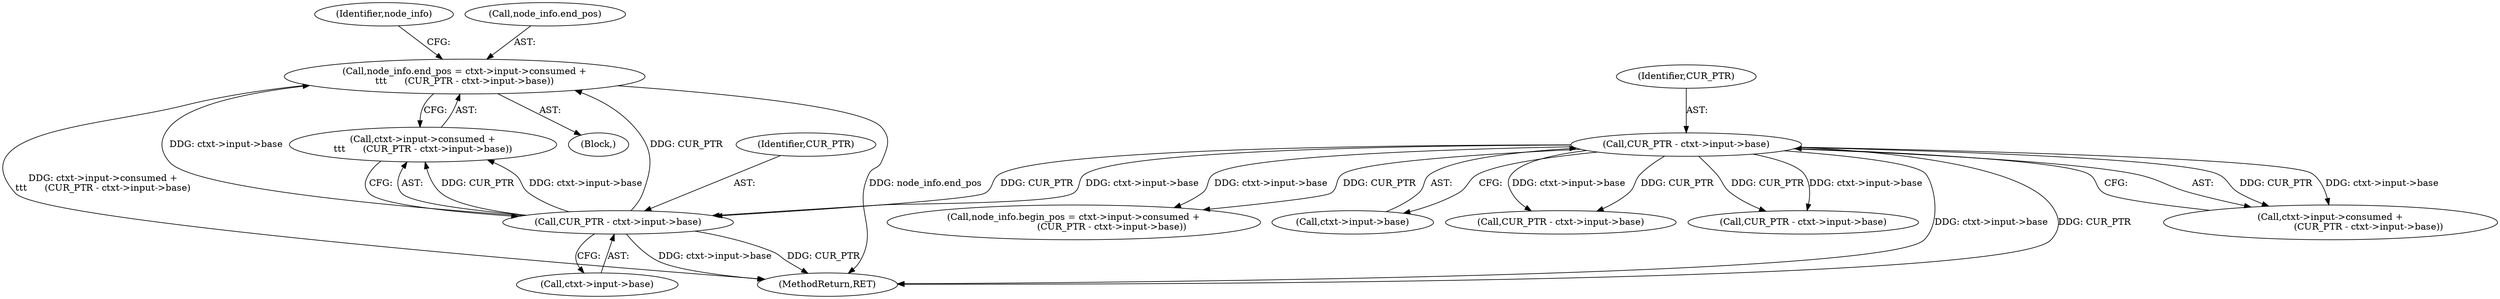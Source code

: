 digraph "0_Chrome_44a637b47793512bfb1d2589d43b8dc492a97629@integer" {
"1000481" [label="(Call,node_info.end_pos = ctxt->input->consumed +\n\t\t\t      (CUR_PTR - ctxt->input->base))"];
"1000491" [label="(Call,CUR_PTR - ctxt->input->base)"];
"1000174" [label="(Call,CUR_PTR - ctxt->input->base)"];
"1000485" [label="(Call,ctxt->input->consumed +\n\t\t\t      (CUR_PTR - ctxt->input->base))"];
"1000168" [label="(Call,ctxt->input->consumed +\n                          (CUR_PTR - ctxt->input->base))"];
"1000492" [label="(Identifier,CUR_PTR)"];
"1000592" [label="(Call,CUR_PTR - ctxt->input->base)"];
"1000500" [label="(Identifier,node_info)"];
"1000482" [label="(Call,node_info.end_pos)"];
"1000480" [label="(Block,)"];
"1000491" [label="(Call,CUR_PTR - ctxt->input->base)"];
"1000174" [label="(Call,CUR_PTR - ctxt->input->base)"];
"1000481" [label="(Call,node_info.end_pos = ctxt->input->consumed +\n\t\t\t      (CUR_PTR - ctxt->input->base))"];
"1000493" [label="(Call,ctxt->input->base)"];
"1000175" [label="(Identifier,CUR_PTR)"];
"1000164" [label="(Call,node_info.begin_pos = ctxt->input->consumed +\n                          (CUR_PTR - ctxt->input->base))"];
"1000176" [label="(Call,ctxt->input->base)"];
"1000412" [label="(Call,CUR_PTR - ctxt->input->base)"];
"1000617" [label="(MethodReturn,RET)"];
"1000481" -> "1000480"  [label="AST: "];
"1000481" -> "1000485"  [label="CFG: "];
"1000482" -> "1000481"  [label="AST: "];
"1000485" -> "1000481"  [label="AST: "];
"1000500" -> "1000481"  [label="CFG: "];
"1000481" -> "1000617"  [label="DDG: ctxt->input->consumed +\n\t\t\t      (CUR_PTR - ctxt->input->base)"];
"1000481" -> "1000617"  [label="DDG: node_info.end_pos"];
"1000491" -> "1000481"  [label="DDG: CUR_PTR"];
"1000491" -> "1000481"  [label="DDG: ctxt->input->base"];
"1000491" -> "1000485"  [label="AST: "];
"1000491" -> "1000493"  [label="CFG: "];
"1000492" -> "1000491"  [label="AST: "];
"1000493" -> "1000491"  [label="AST: "];
"1000485" -> "1000491"  [label="CFG: "];
"1000491" -> "1000617"  [label="DDG: ctxt->input->base"];
"1000491" -> "1000617"  [label="DDG: CUR_PTR"];
"1000491" -> "1000485"  [label="DDG: CUR_PTR"];
"1000491" -> "1000485"  [label="DDG: ctxt->input->base"];
"1000174" -> "1000491"  [label="DDG: CUR_PTR"];
"1000174" -> "1000491"  [label="DDG: ctxt->input->base"];
"1000174" -> "1000168"  [label="AST: "];
"1000174" -> "1000176"  [label="CFG: "];
"1000175" -> "1000174"  [label="AST: "];
"1000176" -> "1000174"  [label="AST: "];
"1000168" -> "1000174"  [label="CFG: "];
"1000174" -> "1000617"  [label="DDG: ctxt->input->base"];
"1000174" -> "1000617"  [label="DDG: CUR_PTR"];
"1000174" -> "1000164"  [label="DDG: CUR_PTR"];
"1000174" -> "1000164"  [label="DDG: ctxt->input->base"];
"1000174" -> "1000168"  [label="DDG: CUR_PTR"];
"1000174" -> "1000168"  [label="DDG: ctxt->input->base"];
"1000174" -> "1000412"  [label="DDG: CUR_PTR"];
"1000174" -> "1000412"  [label="DDG: ctxt->input->base"];
"1000174" -> "1000592"  [label="DDG: CUR_PTR"];
"1000174" -> "1000592"  [label="DDG: ctxt->input->base"];
}
